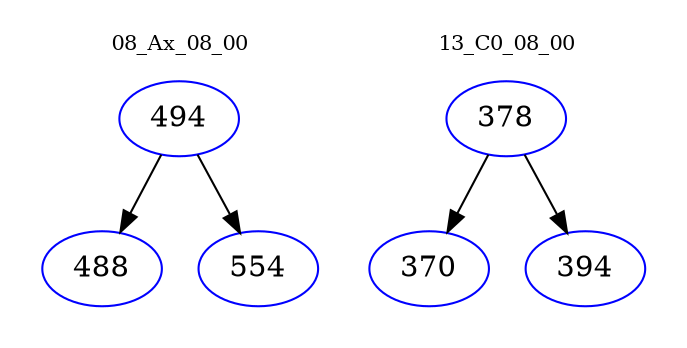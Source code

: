 digraph{
subgraph cluster_0 {
color = white
label = "08_Ax_08_00";
fontsize=10;
T0_494 [label="494", color="blue"]
T0_494 -> T0_488 [color="black"]
T0_488 [label="488", color="blue"]
T0_494 -> T0_554 [color="black"]
T0_554 [label="554", color="blue"]
}
subgraph cluster_1 {
color = white
label = "13_C0_08_00";
fontsize=10;
T1_378 [label="378", color="blue"]
T1_378 -> T1_370 [color="black"]
T1_370 [label="370", color="blue"]
T1_378 -> T1_394 [color="black"]
T1_394 [label="394", color="blue"]
}
}
